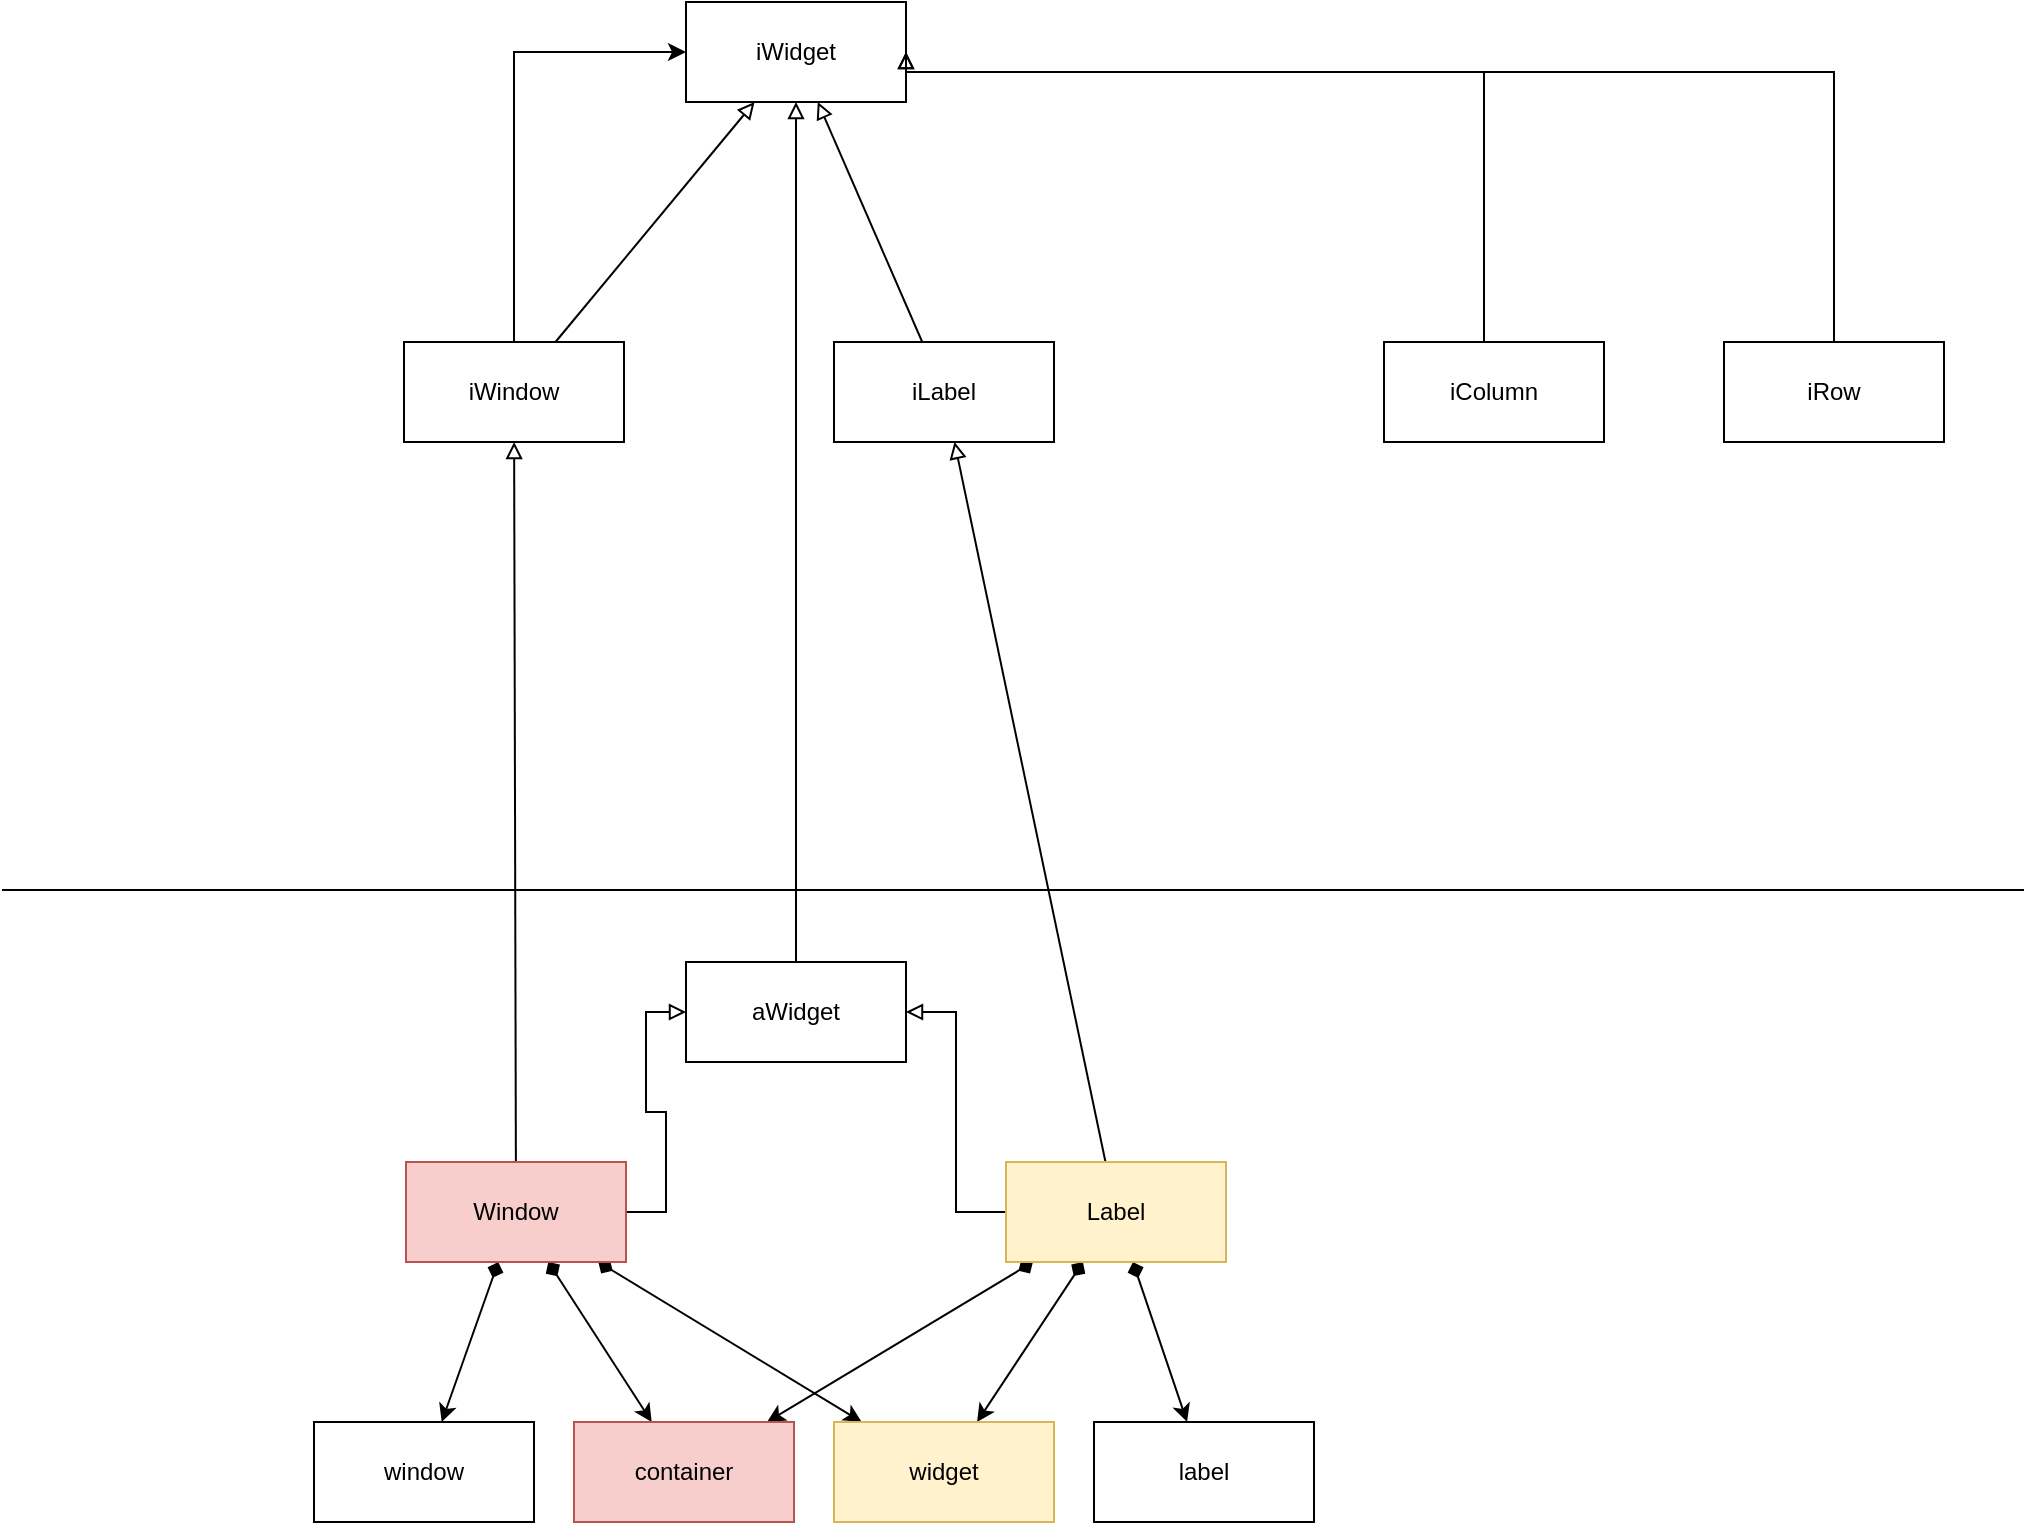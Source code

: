 <mxfile version="23.1.5" type="device" pages="2">
  <diagram name="Página-1" id="7NgslW8XqfKQmeEcyZf8">
    <mxGraphModel dx="1434" dy="836" grid="1" gridSize="10" guides="1" tooltips="1" connect="1" arrows="1" fold="1" page="1" pageScale="1" pageWidth="827" pageHeight="1169" math="0" shadow="0">
      <root>
        <mxCell id="0" />
        <mxCell id="1" parent="0" />
        <mxCell id="aa29xDfJAw8vbNUwCW9A-1" value="iWidget" style="html=1;whiteSpace=wrap;" parent="1" vertex="1">
          <mxGeometry x="351" y="120" width="110" height="50" as="geometry" />
        </mxCell>
        <mxCell id="aa29xDfJAw8vbNUwCW9A-20" style="rounded=0;orthogonalLoop=1;jettySize=auto;html=1;endArrow=block;endFill=0;" parent="1" source="aa29xDfJAw8vbNUwCW9A-2" target="aa29xDfJAw8vbNUwCW9A-1" edge="1">
          <mxGeometry relative="1" as="geometry" />
        </mxCell>
        <mxCell id="aa29xDfJAw8vbNUwCW9A-25" style="rounded=0;orthogonalLoop=1;jettySize=auto;html=1;edgeStyle=orthogonalEdgeStyle;exitX=0.5;exitY=0;exitDx=0;exitDy=0;entryX=0;entryY=0.5;entryDx=0;entryDy=0;" parent="1" source="aa29xDfJAw8vbNUwCW9A-2" target="aa29xDfJAw8vbNUwCW9A-1" edge="1">
          <mxGeometry relative="1" as="geometry" />
        </mxCell>
        <mxCell id="aa29xDfJAw8vbNUwCW9A-2" value="iWindow" style="html=1;whiteSpace=wrap;" parent="1" vertex="1">
          <mxGeometry x="210" y="290" width="110" height="50" as="geometry" />
        </mxCell>
        <mxCell id="aa29xDfJAw8vbNUwCW9A-21" style="rounded=0;orthogonalLoop=1;jettySize=auto;html=1;endArrow=block;endFill=0;" parent="1" source="aa29xDfJAw8vbNUwCW9A-3" target="aa29xDfJAw8vbNUwCW9A-1" edge="1">
          <mxGeometry relative="1" as="geometry" />
        </mxCell>
        <mxCell id="aa29xDfJAw8vbNUwCW9A-3" value="iLabel" style="html=1;whiteSpace=wrap;" parent="1" vertex="1">
          <mxGeometry x="425" y="290" width="110" height="50" as="geometry" />
        </mxCell>
        <mxCell id="aa29xDfJAw8vbNUwCW9A-15" style="rounded=0;orthogonalLoop=1;jettySize=auto;html=1;startArrow=diamond;startFill=1;" parent="1" source="aa29xDfJAw8vbNUwCW9A-6" target="aa29xDfJAw8vbNUwCW9A-9" edge="1">
          <mxGeometry relative="1" as="geometry" />
        </mxCell>
        <mxCell id="aa29xDfJAw8vbNUwCW9A-16" style="rounded=0;orthogonalLoop=1;jettySize=auto;html=1;startArrow=diamond;startFill=1;" parent="1" source="aa29xDfJAw8vbNUwCW9A-6" target="aa29xDfJAw8vbNUwCW9A-8" edge="1">
          <mxGeometry relative="1" as="geometry" />
        </mxCell>
        <mxCell id="aa29xDfJAw8vbNUwCW9A-17" style="rounded=0;orthogonalLoop=1;jettySize=auto;html=1;startArrow=diamond;startFill=1;" parent="1" source="aa29xDfJAw8vbNUwCW9A-6" target="aa29xDfJAw8vbNUwCW9A-10" edge="1">
          <mxGeometry relative="1" as="geometry" />
        </mxCell>
        <mxCell id="aa29xDfJAw8vbNUwCW9A-18" style="rounded=0;orthogonalLoop=1;jettySize=auto;html=1;endArrow=block;endFill=0;" parent="1" source="aa29xDfJAw8vbNUwCW9A-6" target="aa29xDfJAw8vbNUwCW9A-2" edge="1">
          <mxGeometry relative="1" as="geometry" />
        </mxCell>
        <mxCell id="8h19YqYW70qOWK2TjWqo-3" style="edgeStyle=orthogonalEdgeStyle;rounded=0;orthogonalLoop=1;jettySize=auto;html=1;entryX=0;entryY=0.5;entryDx=0;entryDy=0;endArrow=block;endFill=0;" parent="1" source="aa29xDfJAw8vbNUwCW9A-6" target="8h19YqYW70qOWK2TjWqo-1" edge="1">
          <mxGeometry relative="1" as="geometry" />
        </mxCell>
        <mxCell id="aa29xDfJAw8vbNUwCW9A-6" value="Window" style="html=1;whiteSpace=wrap;fillColor=#f8cecc;strokeColor=#b85450;" parent="1" vertex="1">
          <mxGeometry x="211" y="700" width="110" height="50" as="geometry" />
        </mxCell>
        <mxCell id="aa29xDfJAw8vbNUwCW9A-12" style="rounded=0;orthogonalLoop=1;jettySize=auto;html=1;startArrow=diamond;startFill=1;" parent="1" source="aa29xDfJAw8vbNUwCW9A-7" target="aa29xDfJAw8vbNUwCW9A-8" edge="1">
          <mxGeometry relative="1" as="geometry" />
        </mxCell>
        <mxCell id="aa29xDfJAw8vbNUwCW9A-13" style="rounded=0;orthogonalLoop=1;jettySize=auto;html=1;startArrow=diamond;startFill=1;" parent="1" source="aa29xDfJAw8vbNUwCW9A-7" target="aa29xDfJAw8vbNUwCW9A-9" edge="1">
          <mxGeometry relative="1" as="geometry" />
        </mxCell>
        <mxCell id="aa29xDfJAw8vbNUwCW9A-14" style="rounded=0;orthogonalLoop=1;jettySize=auto;html=1;startArrow=diamond;startFill=1;" parent="1" source="aa29xDfJAw8vbNUwCW9A-7" target="aa29xDfJAw8vbNUwCW9A-11" edge="1">
          <mxGeometry relative="1" as="geometry" />
        </mxCell>
        <mxCell id="aa29xDfJAw8vbNUwCW9A-19" style="rounded=0;orthogonalLoop=1;jettySize=auto;html=1;endArrow=block;endFill=0;" parent="1" source="aa29xDfJAw8vbNUwCW9A-7" target="aa29xDfJAw8vbNUwCW9A-3" edge="1">
          <mxGeometry relative="1" as="geometry" />
        </mxCell>
        <mxCell id="8h19YqYW70qOWK2TjWqo-4" style="edgeStyle=orthogonalEdgeStyle;rounded=0;orthogonalLoop=1;jettySize=auto;html=1;entryX=1;entryY=0.5;entryDx=0;entryDy=0;endArrow=block;endFill=0;" parent="1" source="aa29xDfJAw8vbNUwCW9A-7" target="8h19YqYW70qOWK2TjWqo-1" edge="1">
          <mxGeometry relative="1" as="geometry" />
        </mxCell>
        <mxCell id="aa29xDfJAw8vbNUwCW9A-7" value="&lt;div&gt;&lt;span style=&quot;background-color: initial;&quot;&gt;Label&lt;/span&gt;&lt;br&gt;&lt;/div&gt;" style="html=1;whiteSpace=wrap;fillColor=#fff2cc;strokeColor=#d6b656;" parent="1" vertex="1">
          <mxGeometry x="511" y="700" width="110" height="50" as="geometry" />
        </mxCell>
        <mxCell id="aa29xDfJAw8vbNUwCW9A-8" value="widget" style="html=1;whiteSpace=wrap;fillColor=#fff2cc;strokeColor=#d6b656;" parent="1" vertex="1">
          <mxGeometry x="425" y="830" width="110" height="50" as="geometry" />
        </mxCell>
        <mxCell id="aa29xDfJAw8vbNUwCW9A-9" value="container" style="html=1;whiteSpace=wrap;fillColor=#f8cecc;strokeColor=#b85450;" parent="1" vertex="1">
          <mxGeometry x="295" y="830" width="110" height="50" as="geometry" />
        </mxCell>
        <mxCell id="aa29xDfJAw8vbNUwCW9A-10" value="window" style="html=1;whiteSpace=wrap;" parent="1" vertex="1">
          <mxGeometry x="165" y="830" width="110" height="50" as="geometry" />
        </mxCell>
        <mxCell id="aa29xDfJAw8vbNUwCW9A-11" value="label" style="html=1;whiteSpace=wrap;" parent="1" vertex="1">
          <mxGeometry x="555" y="830" width="110" height="50" as="geometry" />
        </mxCell>
        <mxCell id="aa29xDfJAw8vbNUwCW9A-23" value="" style="line;strokeWidth=1;fillColor=none;align=left;verticalAlign=middle;spacingTop=-1;spacingLeft=3;spacingRight=3;rotatable=0;labelPosition=right;points=[];portConstraint=eastwest;strokeColor=inherit;" parent="1" vertex="1">
          <mxGeometry x="9" y="560" width="1011" height="8" as="geometry" />
        </mxCell>
        <mxCell id="8h19YqYW70qOWK2TjWqo-2" style="edgeStyle=orthogonalEdgeStyle;rounded=0;orthogonalLoop=1;jettySize=auto;html=1;startArrow=none;startFill=0;endArrow=block;endFill=0;" parent="1" source="8h19YqYW70qOWK2TjWqo-1" target="aa29xDfJAw8vbNUwCW9A-1" edge="1">
          <mxGeometry relative="1" as="geometry">
            <Array as="points">
              <mxPoint x="406" y="350" />
              <mxPoint x="406" y="350" />
            </Array>
          </mxGeometry>
        </mxCell>
        <mxCell id="8h19YqYW70qOWK2TjWqo-1" value="aWidget" style="html=1;whiteSpace=wrap;" parent="1" vertex="1">
          <mxGeometry x="351" y="600" width="110" height="50" as="geometry" />
        </mxCell>
        <mxCell id="ns9gy6NovxQaVPCiO-FX-8" style="edgeStyle=orthogonalEdgeStyle;rounded=0;orthogonalLoop=1;jettySize=auto;html=1;entryX=1;entryY=0.5;entryDx=0;entryDy=0;endArrow=block;endFill=0;" parent="1" source="ns9gy6NovxQaVPCiO-FX-3" target="aa29xDfJAw8vbNUwCW9A-1" edge="1">
          <mxGeometry relative="1" as="geometry">
            <Array as="points">
              <mxPoint x="750" y="155" />
            </Array>
          </mxGeometry>
        </mxCell>
        <mxCell id="ns9gy6NovxQaVPCiO-FX-3" value="iColumn" style="html=1;whiteSpace=wrap;" parent="1" vertex="1">
          <mxGeometry x="700" y="290" width="110" height="50" as="geometry" />
        </mxCell>
        <mxCell id="ns9gy6NovxQaVPCiO-FX-9" style="edgeStyle=orthogonalEdgeStyle;rounded=0;orthogonalLoop=1;jettySize=auto;html=1;entryX=1;entryY=0.5;entryDx=0;entryDy=0;endArrow=block;endFill=0;" parent="1" source="ns9gy6NovxQaVPCiO-FX-5" target="aa29xDfJAw8vbNUwCW9A-1" edge="1">
          <mxGeometry relative="1" as="geometry">
            <Array as="points">
              <mxPoint x="925" y="155" />
            </Array>
          </mxGeometry>
        </mxCell>
        <mxCell id="ns9gy6NovxQaVPCiO-FX-5" value="iRow" style="html=1;whiteSpace=wrap;" parent="1" vertex="1">
          <mxGeometry x="870" y="290" width="110" height="50" as="geometry" />
        </mxCell>
      </root>
    </mxGraphModel>
  </diagram>
  <diagram id="hyrlDwd_lt3lIMIbTsH5" name="Página-2">
    <mxGraphModel dx="2261" dy="836" grid="1" gridSize="10" guides="1" tooltips="1" connect="1" arrows="1" fold="1" page="1" pageScale="1" pageWidth="827" pageHeight="1169" math="0" shadow="0">
      <root>
        <mxCell id="0" />
        <mxCell id="1" parent="0" />
        <mxCell id="pYhqvfqcCWvZ2AhzlGh1-1" value="iWidget" style="html=1;whiteSpace=wrap;" vertex="1" parent="1">
          <mxGeometry x="355" y="40" width="110" height="50" as="geometry" />
        </mxCell>
        <mxCell id="pYhqvfqcCWvZ2AhzlGh1-17" style="edgeStyle=orthogonalEdgeStyle;rounded=0;orthogonalLoop=1;jettySize=auto;html=1;endArrow=block;endFill=0;" edge="1" parent="1" source="pYhqvfqcCWvZ2AhzlGh1-4" target="pYhqvfqcCWvZ2AhzlGh1-11">
          <mxGeometry relative="1" as="geometry">
            <Array as="points">
              <mxPoint x="129" y="220" />
              <mxPoint x="269" y="220" />
            </Array>
          </mxGeometry>
        </mxCell>
        <mxCell id="pYhqvfqcCWvZ2AhzlGh1-4" value="iWindow" style="html=1;whiteSpace=wrap;" vertex="1" parent="1">
          <mxGeometry x="74" y="240" width="110" height="50" as="geometry" />
        </mxCell>
        <mxCell id="pYhqvfqcCWvZ2AhzlGh1-20" style="edgeStyle=orthogonalEdgeStyle;rounded=0;orthogonalLoop=1;jettySize=auto;html=1;endArrow=block;endFill=0;" edge="1" parent="1" source="pYhqvfqcCWvZ2AhzlGh1-6" target="pYhqvfqcCWvZ2AhzlGh1-13">
          <mxGeometry relative="1" as="geometry" />
        </mxCell>
        <mxCell id="pYhqvfqcCWvZ2AhzlGh1-6" value="iLabel" style="html=1;whiteSpace=wrap;" vertex="1" parent="1">
          <mxGeometry x="514" y="240" width="110" height="50" as="geometry" />
        </mxCell>
        <mxCell id="pYhqvfqcCWvZ2AhzlGh1-18" style="edgeStyle=orthogonalEdgeStyle;rounded=0;orthogonalLoop=1;jettySize=auto;html=1;endArrow=block;endFill=0;" edge="1" parent="1" source="pYhqvfqcCWvZ2AhzlGh1-8" target="pYhqvfqcCWvZ2AhzlGh1-11">
          <mxGeometry relative="1" as="geometry" />
        </mxCell>
        <mxCell id="pYhqvfqcCWvZ2AhzlGh1-8" value="iColumn" style="html=1;whiteSpace=wrap;" vertex="1" parent="1">
          <mxGeometry x="214" y="240" width="110" height="50" as="geometry" />
        </mxCell>
        <mxCell id="pYhqvfqcCWvZ2AhzlGh1-19" style="edgeStyle=orthogonalEdgeStyle;rounded=0;orthogonalLoop=1;jettySize=auto;html=1;endArrow=block;endFill=0;" edge="1" parent="1" source="pYhqvfqcCWvZ2AhzlGh1-10" target="pYhqvfqcCWvZ2AhzlGh1-11">
          <mxGeometry relative="1" as="geometry">
            <Array as="points">
              <mxPoint x="399" y="220" />
              <mxPoint x="269" y="220" />
            </Array>
          </mxGeometry>
        </mxCell>
        <mxCell id="pYhqvfqcCWvZ2AhzlGh1-10" value="iRow" style="html=1;whiteSpace=wrap;" vertex="1" parent="1">
          <mxGeometry x="344" y="240" width="110" height="50" as="geometry" />
        </mxCell>
        <mxCell id="pYhqvfqcCWvZ2AhzlGh1-15" style="edgeStyle=orthogonalEdgeStyle;rounded=0;orthogonalLoop=1;jettySize=auto;html=1;endArrow=block;endFill=0;" edge="1" parent="1" source="pYhqvfqcCWvZ2AhzlGh1-11" target="pYhqvfqcCWvZ2AhzlGh1-1">
          <mxGeometry relative="1" as="geometry" />
        </mxCell>
        <mxCell id="pYhqvfqcCWvZ2AhzlGh1-11" value="iContainer" style="html=1;whiteSpace=wrap;" vertex="1" parent="1">
          <mxGeometry x="214" y="150" width="110" height="50" as="geometry" />
        </mxCell>
        <mxCell id="pYhqvfqcCWvZ2AhzlGh1-16" style="edgeStyle=orthogonalEdgeStyle;rounded=0;orthogonalLoop=1;jettySize=auto;html=1;endArrow=block;endFill=0;" edge="1" parent="1" source="pYhqvfqcCWvZ2AhzlGh1-13" target="pYhqvfqcCWvZ2AhzlGh1-1">
          <mxGeometry relative="1" as="geometry" />
        </mxCell>
        <mxCell id="pYhqvfqcCWvZ2AhzlGh1-13" value="iNoContainer" style="html=1;whiteSpace=wrap;" vertex="1" parent="1">
          <mxGeometry x="584" y="150" width="110" height="50" as="geometry" />
        </mxCell>
        <mxCell id="pYhqvfqcCWvZ2AhzlGh1-21" style="edgeStyle=orthogonalEdgeStyle;rounded=0;orthogonalLoop=1;jettySize=auto;html=1;endArrow=block;endFill=0;" edge="1" parent="1" source="pYhqvfqcCWvZ2AhzlGh1-14" target="pYhqvfqcCWvZ2AhzlGh1-13">
          <mxGeometry relative="1" as="geometry" />
        </mxCell>
        <mxCell id="pYhqvfqcCWvZ2AhzlGh1-14" value="iButton" style="html=1;whiteSpace=wrap;" vertex="1" parent="1">
          <mxGeometry x="644" y="240" width="110" height="50" as="geometry" />
        </mxCell>
        <mxCell id="pYhqvfqcCWvZ2AhzlGh1-23" value="" style="endArrow=none;dashed=1;html=1;dashPattern=1 3;strokeWidth=2;rounded=0;" edge="1" parent="1">
          <mxGeometry width="50" height="50" relative="1" as="geometry">
            <mxPoint x="20" y="310" as="sourcePoint" />
            <mxPoint x="820" y="310" as="targetPoint" />
          </mxGeometry>
        </mxCell>
        <mxCell id="pYhqvfqcCWvZ2AhzlGh1-31" style="edgeStyle=orthogonalEdgeStyle;rounded=0;orthogonalLoop=1;jettySize=auto;html=1;endArrow=block;endFill=0;" edge="1" parent="1" source="pYhqvfqcCWvZ2AhzlGh1-24" target="pYhqvfqcCWvZ2AhzlGh1-4">
          <mxGeometry relative="1" as="geometry" />
        </mxCell>
        <mxCell id="pYhqvfqcCWvZ2AhzlGh1-24" value="Window" style="html=1;whiteSpace=wrap;" vertex="1" parent="1">
          <mxGeometry x="74" y="410" width="110" height="50" as="geometry" />
        </mxCell>
        <mxCell id="pYhqvfqcCWvZ2AhzlGh1-32" style="edgeStyle=orthogonalEdgeStyle;rounded=0;orthogonalLoop=1;jettySize=auto;html=1;endArrow=block;endFill=0;" edge="1" parent="1" source="pYhqvfqcCWvZ2AhzlGh1-25" target="pYhqvfqcCWvZ2AhzlGh1-8">
          <mxGeometry relative="1" as="geometry" />
        </mxCell>
        <mxCell id="pYhqvfqcCWvZ2AhzlGh1-25" value="Column" style="html=1;whiteSpace=wrap;" vertex="1" parent="1">
          <mxGeometry x="214" y="410" width="110" height="50" as="geometry" />
        </mxCell>
        <mxCell id="pYhqvfqcCWvZ2AhzlGh1-33" style="edgeStyle=orthogonalEdgeStyle;rounded=0;orthogonalLoop=1;jettySize=auto;html=1;endArrow=block;endFill=0;" edge="1" parent="1" source="pYhqvfqcCWvZ2AhzlGh1-26" target="pYhqvfqcCWvZ2AhzlGh1-10">
          <mxGeometry relative="1" as="geometry" />
        </mxCell>
        <mxCell id="pYhqvfqcCWvZ2AhzlGh1-26" value="Row" style="html=1;whiteSpace=wrap;" vertex="1" parent="1">
          <mxGeometry x="344" y="410" width="110" height="50" as="geometry" />
        </mxCell>
        <mxCell id="pYhqvfqcCWvZ2AhzlGh1-34" style="edgeStyle=orthogonalEdgeStyle;rounded=0;orthogonalLoop=1;jettySize=auto;html=1;endArrow=block;endFill=0;" edge="1" parent="1" source="pYhqvfqcCWvZ2AhzlGh1-27" target="pYhqvfqcCWvZ2AhzlGh1-6">
          <mxGeometry relative="1" as="geometry" />
        </mxCell>
        <mxCell id="pYhqvfqcCWvZ2AhzlGh1-27" value="Label" style="html=1;whiteSpace=wrap;" vertex="1" parent="1">
          <mxGeometry x="514" y="410" width="110" height="50" as="geometry" />
        </mxCell>
        <mxCell id="pYhqvfqcCWvZ2AhzlGh1-35" style="edgeStyle=orthogonalEdgeStyle;rounded=0;orthogonalLoop=1;jettySize=auto;html=1;endArrow=block;endFill=0;" edge="1" parent="1" source="pYhqvfqcCWvZ2AhzlGh1-29" target="pYhqvfqcCWvZ2AhzlGh1-14">
          <mxGeometry relative="1" as="geometry" />
        </mxCell>
        <mxCell id="pYhqvfqcCWvZ2AhzlGh1-29" value="Button" style="html=1;whiteSpace=wrap;" vertex="1" parent="1">
          <mxGeometry x="644" y="410" width="110" height="50" as="geometry" />
        </mxCell>
        <mxCell id="pYhqvfqcCWvZ2AhzlGh1-30" value="GTK" style="text;html=1;align=center;verticalAlign=middle;whiteSpace=wrap;rounded=0;fontStyle=1;fontSize=14;" vertex="1" parent="1">
          <mxGeometry y="330" width="60" height="30" as="geometry" />
        </mxCell>
        <mxCell id="pYhqvfqcCWvZ2AhzlGh1-36" value="iContainer::addChild(iWidget)" style="text;html=1;align=center;verticalAlign=middle;whiteSpace=wrap;rounded=0;" vertex="1" parent="1">
          <mxGeometry x="194" y="110" width="150" height="30" as="geometry" />
        </mxCell>
        <mxCell id="pYhqvfqcCWvZ2AhzlGh1-37" value="GTK_CONTAINER_ADD(GTKCONTAINER PADRE, GTKWIDGET HIJO)" style="text;html=1;align=center;verticalAlign=middle;whiteSpace=wrap;rounded=0;" vertex="1" parent="1">
          <mxGeometry x="45.75" y="490" width="446.5" height="30" as="geometry" />
        </mxCell>
        <mxCell id="pYhqvfqcCWvZ2AhzlGh1-38" value="window.addChild(label)" style="text;html=1;align=center;verticalAlign=middle;whiteSpace=wrap;rounded=0;" vertex="1" parent="1">
          <mxGeometry x="-180" y="70" width="140" height="30" as="geometry" />
        </mxCell>
      </root>
    </mxGraphModel>
  </diagram>
</mxfile>
